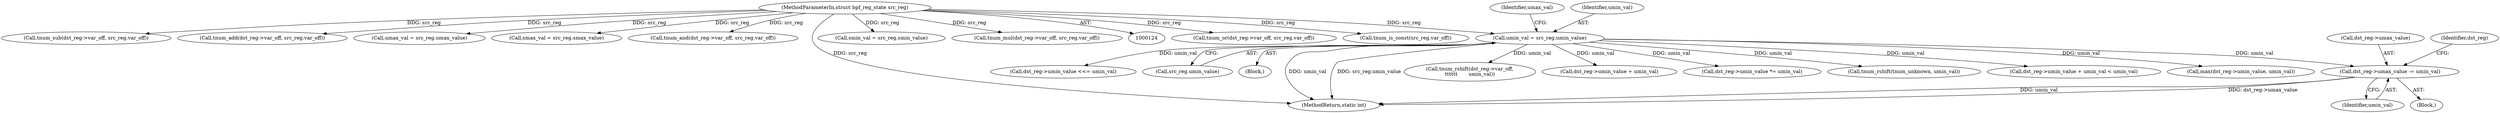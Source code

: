 digraph "0_linux_468f6eafa6c44cb2c5d8aad35e12f06c240a812a@pointer" {
"1000345" [label="(Call,dst_reg->umax_value -= umin_val)"];
"1000173" [label="(Call,umin_val = src_reg.umin_value)"];
"1000128" [label="(MethodParameterIn,struct bpf_reg_state src_reg)"];
"1000345" [label="(Call,dst_reg->umax_value -= umin_val)"];
"1000346" [label="(Call,dst_reg->umax_value)"];
"1000563" [label="(Call,tnum_or(dst_reg->var_off, src_reg.var_off))"];
"1000741" [label="(Call,tnum_rshift(tnum_unknown, umin_val))"];
"1000349" [label="(Identifier,umin_val)"];
"1000236" [label="(Call,dst_reg->umin_value + umin_val < umin_val)"];
"1000185" [label="(Call,tnum_is_const(src_reg.var_off))"];
"1000354" [label="(Call,tnum_sub(dst_reg->var_off, src_reg.var_off))"];
"1000277" [label="(Call,tnum_add(dst_reg->var_off, src_reg.var_off))"];
"1000179" [label="(Identifier,umax_val)"];
"1000574" [label="(Call,max(dst_reg->umin_value, umin_val))"];
"1000352" [label="(Identifier,dst_reg)"];
"1000649" [label="(Call,dst_reg->umin_value <<= umin_val)"];
"1000178" [label="(Call,umax_val = src_reg.umax_value)"];
"1000168" [label="(Call,smax_val = src_reg.smax_value)"];
"1000175" [label="(Call,src_reg.umin_value)"];
"1000129" [label="(Block,)"];
"1000474" [label="(Call,tnum_and(dst_reg->var_off, src_reg.var_off))"];
"1000771" [label="(MethodReturn,static int)"];
"1000174" [label="(Identifier,umin_val)"];
"1000731" [label="(Call,tnum_rshift(dst_reg->var_off,\n\t\t\t\t\t\t       umin_val))"];
"1000237" [label="(Call,dst_reg->umin_value + umin_val)"];
"1000163" [label="(Call,smin_val = src_reg.smin_value)"];
"1000406" [label="(Call,dst_reg->umin_value *= umin_val)"];
"1000367" [label="(Call,tnum_mul(dst_reg->var_off, src_reg.var_off))"];
"1000339" [label="(Block,)"];
"1000173" [label="(Call,umin_val = src_reg.umin_value)"];
"1000128" [label="(MethodParameterIn,struct bpf_reg_state src_reg)"];
"1000345" -> "1000339"  [label="AST: "];
"1000345" -> "1000349"  [label="CFG: "];
"1000346" -> "1000345"  [label="AST: "];
"1000349" -> "1000345"  [label="AST: "];
"1000352" -> "1000345"  [label="CFG: "];
"1000345" -> "1000771"  [label="DDG: umin_val"];
"1000345" -> "1000771"  [label="DDG: dst_reg->umax_value"];
"1000173" -> "1000345"  [label="DDG: umin_val"];
"1000173" -> "1000129"  [label="AST: "];
"1000173" -> "1000175"  [label="CFG: "];
"1000174" -> "1000173"  [label="AST: "];
"1000175" -> "1000173"  [label="AST: "];
"1000179" -> "1000173"  [label="CFG: "];
"1000173" -> "1000771"  [label="DDG: umin_val"];
"1000173" -> "1000771"  [label="DDG: src_reg.umin_value"];
"1000128" -> "1000173"  [label="DDG: src_reg"];
"1000173" -> "1000236"  [label="DDG: umin_val"];
"1000173" -> "1000237"  [label="DDG: umin_val"];
"1000173" -> "1000406"  [label="DDG: umin_val"];
"1000173" -> "1000574"  [label="DDG: umin_val"];
"1000173" -> "1000649"  [label="DDG: umin_val"];
"1000173" -> "1000731"  [label="DDG: umin_val"];
"1000173" -> "1000741"  [label="DDG: umin_val"];
"1000128" -> "1000124"  [label="AST: "];
"1000128" -> "1000771"  [label="DDG: src_reg"];
"1000128" -> "1000163"  [label="DDG: src_reg"];
"1000128" -> "1000168"  [label="DDG: src_reg"];
"1000128" -> "1000178"  [label="DDG: src_reg"];
"1000128" -> "1000185"  [label="DDG: src_reg"];
"1000128" -> "1000277"  [label="DDG: src_reg"];
"1000128" -> "1000354"  [label="DDG: src_reg"];
"1000128" -> "1000367"  [label="DDG: src_reg"];
"1000128" -> "1000474"  [label="DDG: src_reg"];
"1000128" -> "1000563"  [label="DDG: src_reg"];
}
